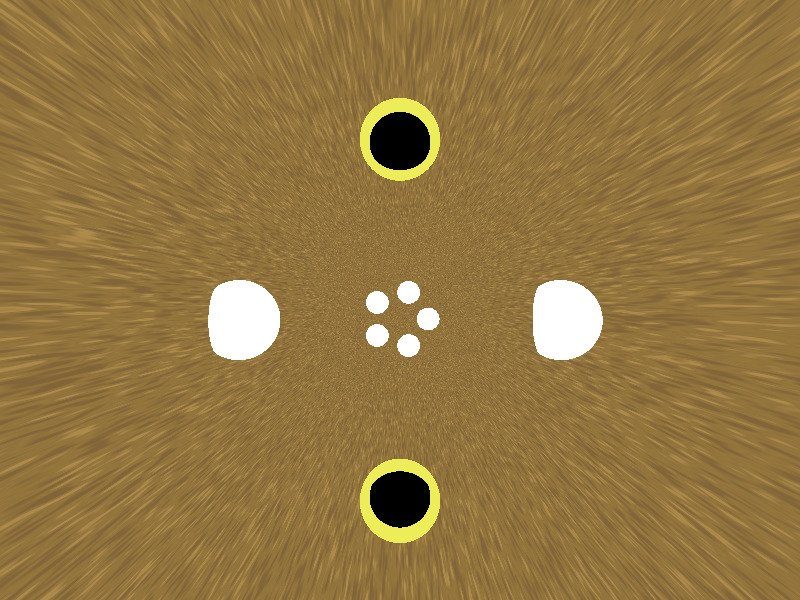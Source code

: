#include "colors.inc"  
#include "textures.inc" 
#include "transforms.inc" 
#include "woods.inc" 
#include "rand.inc"                                             
  
camera {
    location <0,5,clock-15> 
    look_at<0,5,clock> 
    Rotate_Around_Trans(<0,0,clock*10>, <0,4.5,clock-15>)
}       

#if (clock > 20 & clock < 40)
    light_source{
        <0, 4.5, clock+10> 
        Red 
        #declare cor = Red;  
        spotlight
        point_at <0,5,5>  
        radius 15
        tightness 10
    }
#end
#if (clock >= 75 | clock < 20)
    light_source{
        <0, 4.5, clock+10>
        #if(clock >= 75) 
            Cyan
            #declare cor = Cyan;
        #else
            White 
            #declare cor = White;
        #end   
        area_light <5,0,0> <0,0,5>, 5, 5
        adaptive 1 
    }      
#end
#if (clock > 40 & clock < 60)
    light_source{
        <0, 4.5, clock+10> 
        Green
        #declare cor = Green;   
        parallel
        point_at <0,0,0> 
    }      
#end   
#if (clock >= 60 & clock < 75)
    light_source{
        <0, 4.5, clock+10> 
        Magenta
        #declare cor = Magenta;    
        parallel
        point_at <5,10,0> 
    }
    light_source{
        <0, 4.5, clock+10> 
        Magenta
        #declare cor = Magenta;     
        parallel
        point_at <-5,-5,0> 
    }       
#end





#declare lugar = union{
    plane{
        <0, 1, 0>, -1
        texture{
            T_Wood15
        }   
        finish{
            diffuse 1
            
        } 
    } 
    
    plane{
        <0, -1, 0>, -10
        texture{
            T_Wood15
        }  
        finish{
            diffuse 1
            
             
        }  
    }   
    
    plane{
        <1, 0, 0>, -5  
        texture{
            T_Wood15
        } 
        finish{
            diffuse 1
            
        }   
    }
    
    plane{
        <-1, 0, 0>, -5  
        texture{
            T_Wood15
        } 
        finish{
            diffuse 1
            
        }   
    }
}

   
#declare bola = union{
   sphere{
    <0, 0, 0>, 1
        texture{     
            Gold_Metal
        }  
        finish{
            reflection .4
        } 
        rotate <0, -90, 0>
    }
    sphere{
        <0,0,0>, 0.8
        Blue
        finish{
            diffuse .4
        } 
        rotate <0, -90, 0>
   }
   clipped_by{
        sphere{
            <0,0,0>, 0.9
            translate <-0.25, 0, 0>
            inverse
        }
   }
   rotate <0,-90,0>  // PORQUE ESSE APLICATIVO N DEIXA EU SO FAZER <clock*55, -90, 0> AAAAAAAAAAAAAAAAAAAAA
   rotate <clock*55, 0, 0>   
}  

#declare bola2 = union{
   sphere{
    <0, 0, 0>, 1
        texture{     
            Gold_Metal
        }  
        finish{
            reflection .4
        } 
        rotate <clock*25, 0, 0>
    }
    sphere{
        <0,0,0>, 0.8
        Blue
        finish{
            diffuse .4
        } 
        rotate <clock*25, 3, 0>
   }
   clipped_by{
        sphere{
            <0,0,0>, 0.9
            translate <-0.25, 0, 0>
            inverse
        }
   }
   rotate <0,-90,0> 
   rotate <clock*-55, 0, 0>
} 
 
#declare bola3 = union{
   sphere{
    <0, 0, 0>, 1
        pigment{     
            White
        }  
        finish{          
            reflection .4
            phong 1
        } 
        rotate <clock*25, 0, 0>
    }
    sphere{
        <0,0,0>, 0.8
        pigment{     
            Black
        }
        finish{
            diffuse .4
        } 
        rotate <clock*25, 3, 0>
   }
   clipped_by{
        sphere{
            <0,0,0>, 0.9
            translate <-0.25, 0, 0>
            inverse
        }
   }
   rotate <0, clock*-55, 0>  
}

#declare bola4 = union{
   sphere{
    <0, 0, 0>, 1
        pigment{     
            White
        }  
        finish{          
            reflection .4
            phong 1
        } 
        rotate <clock*25, 0, 0>
    }
    sphere{
        <0,0,0>, 0.8
        pigment{     
            Black
        }
        finish{
            diffuse .4
        } 
        rotate <clock*25, 3, 0>
   }
   clipped_by{
        sphere{
            <0,0,0>, 0.9
            translate <-0.25, 0, 0>
            inverse
        }
   }
   rotate <0, clock*55, 0>  
}


#declare circulolegal = union{
#declare raio = 0.3;
#declare posX = 0;
#declare posZ = 1;
#if (clock < 1)
    #declare raio2 = 2.6*cos(clock+5);
#else
    #declare raio2 = 2.3*sin(clock);
#end
#if(raio2 < .5 | clock < 2)
    #declare nesferas = 5;
#else
    #declare nesferas = 15;
#end
#declare bolinha = sphere{<posX, raio, posZ> raio pigment {cor} finish{ambient 0.5 phong 1}}

#declare contbola = 0;

#while(contbola < 2*pi)
    #declare posX = raio2*cos(contbola);
    #declare posZ = raio2*sin(contbola);
    #declare contbola = contbola + 2*pi/nesferas;
    #declare bolinha = sphere{<posX, raio, posZ> raio pigment {cor} finish{ambient 0.5 phong 1}}
    object {bolinha translate <0, 4.5, 3>}
#end
#if (clock > 80)
    Rotate_Around_Trans(<90,0,0>, <0,4,0>)
#else
    Rotate_Around_Trans(<90,clock*25,0>, <0,4,0>)
#end
}                                                  

                    

object{lugar}
object{circulolegal translate <0, 3.5,clock >} 
object{bola translate <0, 0, clock>} 
object{bola2 translate <0, 9, clock>}  
object{bola3 translate <-4, 4.5, clock>}  
object{bola4 translate <4, 4.5, clock>}
